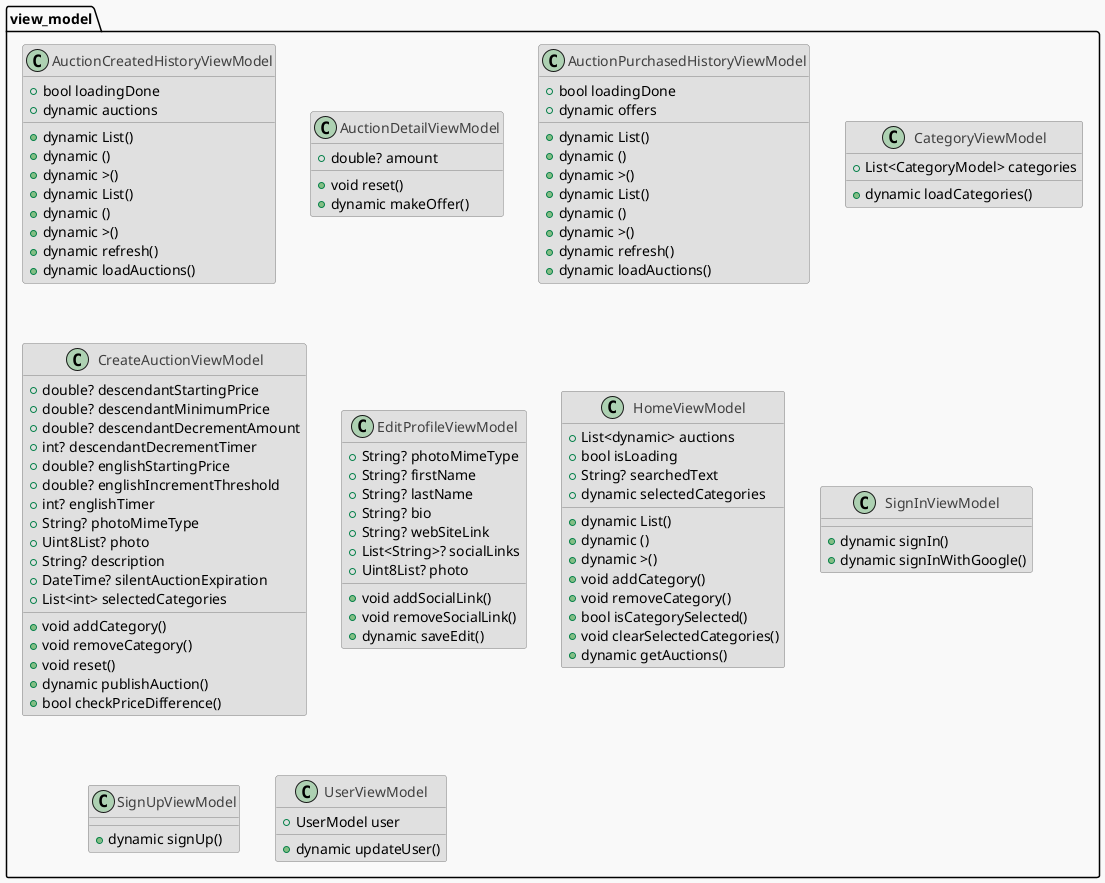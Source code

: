 @startuml
skinparam shadowing false
skinparam backgroundColor #F9F9F9
skinparam ArrowColor black
skinparam class {
  Shadowing false
  BackgroundColor #E0E0E0
  BorderColor #808080
  FontColor #404040
}

set namespaceSeparator ::

class "view_model::AuctionCreatedHistoryViewModel" {
  +bool loadingDone
  +dynamic auctions
  +dynamic List()
  +dynamic ()
  +dynamic >()
  +dynamic List()
  +dynamic ()
  +dynamic >()
  +dynamic refresh()
  +dynamic loadAuctions()
}

class "view_model::AuctionDetailViewModel" {
  +double? amount
  +void reset()
  +dynamic makeOffer()
}

class "view_model::AuctionPurchasedHistoryViewModel" {
  +bool loadingDone
  +dynamic offers
  +dynamic List()
  +dynamic ()
  +dynamic >()
  +dynamic List()
  +dynamic ()
  +dynamic >()
  +dynamic refresh()
  +dynamic loadAuctions()
}

class "view_model::CategoryViewModel" {
  +List<CategoryModel> categories
  +dynamic loadCategories()
}

class "view_model::CreateAuctionViewModel" {
  +double? descendantStartingPrice
  +double? descendantMinimumPrice
  +double? descendantDecrementAmount
  +int? descendantDecrementTimer
  +double? englishStartingPrice
  +double? englishIncrementThreshold
  +int? englishTimer
  +String? photoMimeType
  +Uint8List? photo
  +String? description
  +DateTime? silentAuctionExpiration
  +List<int> selectedCategories
  +void addCategory()
  +void removeCategory()
  +void reset()
  +dynamic publishAuction()
  +bool checkPriceDifference()
}

class "view_model::EditProfileViewModel" {
  +String? photoMimeType
  +String? firstName
  +String? lastName
  +String? bio
  +String? webSiteLink
  +List<String>? socialLinks
  +Uint8List? photo
  +void addSocialLink()
  +void removeSocialLink()
  +dynamic saveEdit()
}

class "view_model::HomeViewModel" {
  +List<dynamic> auctions
  +bool isLoading
  +String? searchedText
  +dynamic selectedCategories
  +dynamic List()
  +dynamic ()
  +dynamic >()
  +void addCategory()
  +void removeCategory()
  +bool isCategorySelected()
  +void clearSelectedCategories()
  +dynamic getAuctions()
}

class "view_model::SignInViewModel" {
  +dynamic signIn()
  +dynamic signInWithGoogle()
}

class "view_model::SignUpViewModel" {
  +dynamic signUp()
}

class "view_model::UserViewModel" {
  +UserModel user
  +dynamic updateUser()
}

@enduml@enduml
